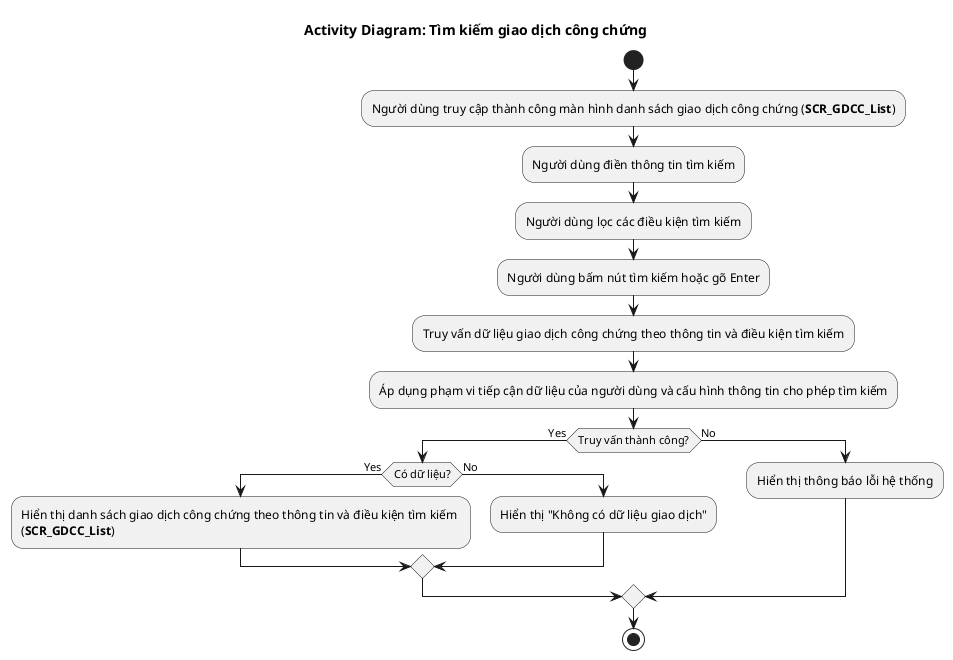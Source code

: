 @startuml AD_GDCC_Search
!pragma layout smetana
title Activity Diagram: Tìm kiếm giao dịch công chứng

start
  :Người dùng truy cập thành công màn hình danh sách giao dịch công chứng (**SCR_GDCC_List**);
  :Người dùng điền thông tin tìm kiếm;
  :Người dùng lọc các điều kiện tìm kiếm;
  :Người dùng bấm nút tìm kiếm hoặc gõ Enter;
  :Truy vấn dữ liệu giao dịch công chứng theo thông tin và điều kiện tìm kiếm;
  :Áp dụng phạm vi tiếp cận dữ liệu của người dùng và cấu hình thông tin cho phép tìm kiếm;
  if (Truy vấn thành công?) then (Yes)
    if (Có dữ liệu?) then (Yes)
      :Hiển thị danh sách giao dịch công chứng theo thông tin và điều kiện tìm kiếm \n(**SCR_GDCC_List**);
    else (No)
      :Hiển thị "Không có dữ liệu giao dịch";
    endif
  else (No)
    :Hiển thị thông báo lỗi hệ thống;
  endif
stop

@enduml